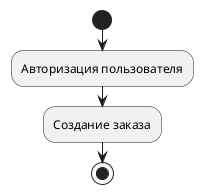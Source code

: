 @startuml

start

:Авторизация пользователя;

:Создание заказа;

stop

@enduml

@startuml
start
:Поступление заявки на регистрацию\nкурьера в системе;
if (Нехватка курьеров?) then (Да)
  :Изменить статус курьера\nна "Принят";
else (Нет)
  :Изменить статус заявки\nна "В ожидании";
endif
stop
@enduml

@startuml
start
:Поступление заказа в систему;
if (Курьер доступен?) then (Да)
  :Изменить статус заказа на\n"Принято к доставке";
else (Нет)
  :Изменить статус заказа на\n"В ожидании";
endif
stop
@enduml

@enduml
